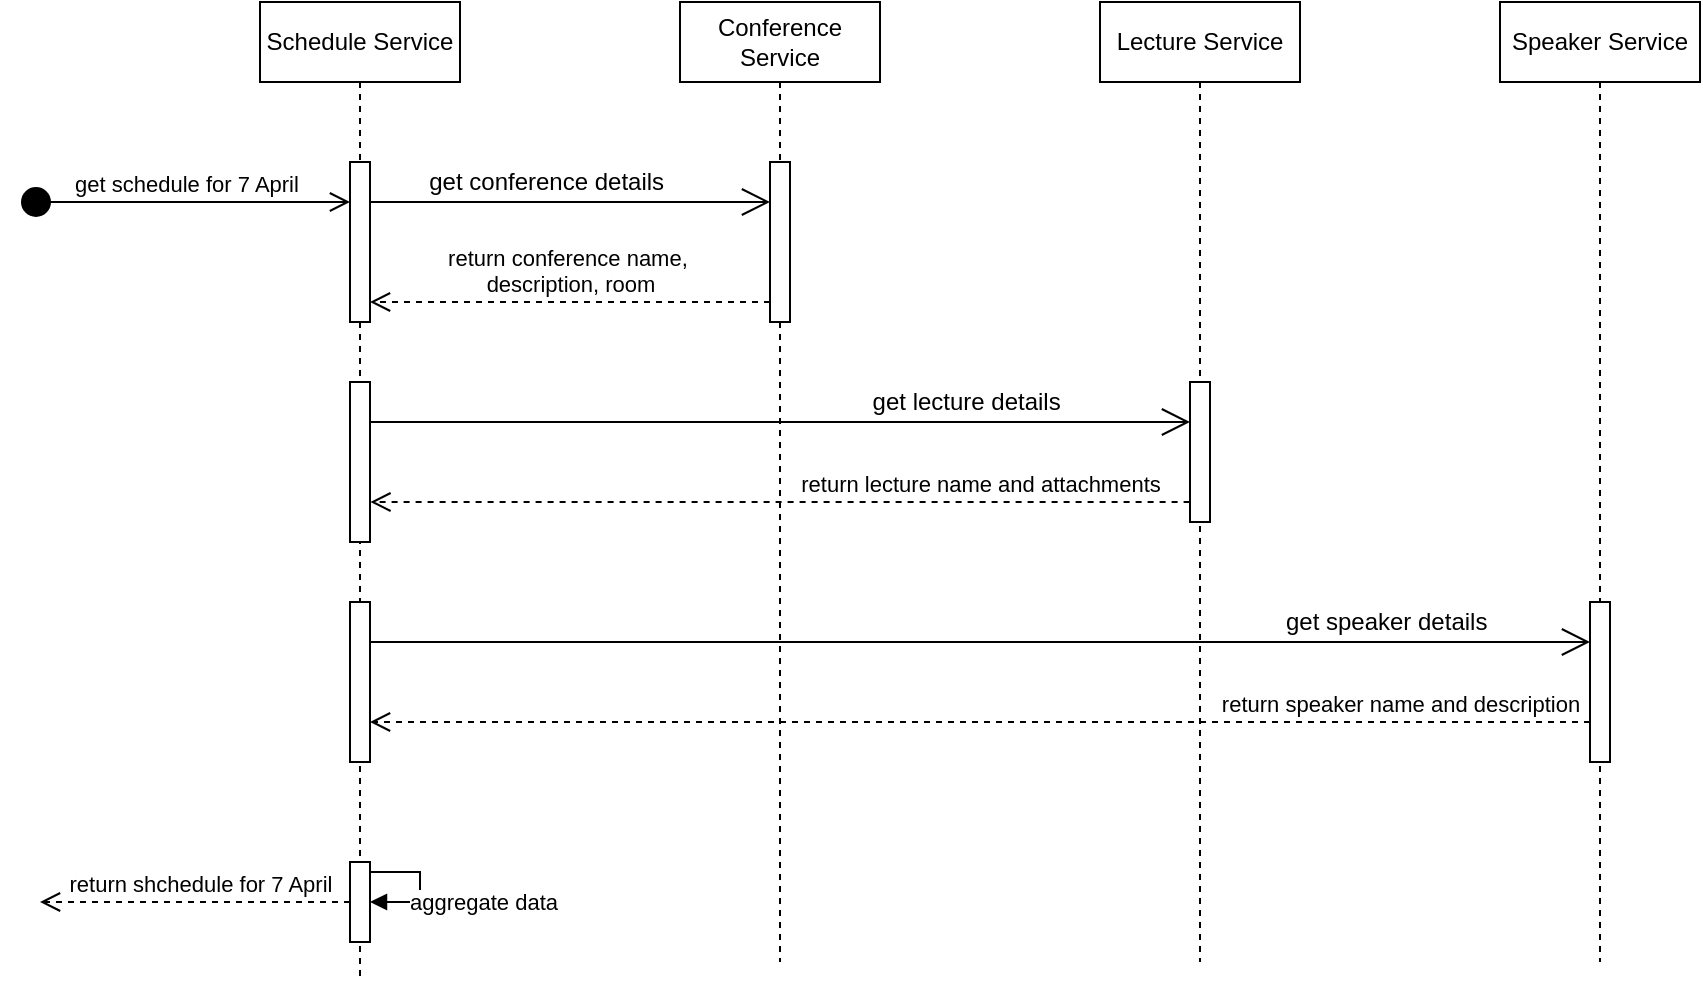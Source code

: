 <mxfile version="24.0.2" type="device">
  <diagram name="Page-1" id="2YBvvXClWsGukQMizWep">
    <mxGraphModel dx="2311" dy="759" grid="1" gridSize="10" guides="1" tooltips="1" connect="1" arrows="1" fold="1" page="1" pageScale="1" pageWidth="850" pageHeight="1100" math="0" shadow="0">
      <root>
        <mxCell id="0" />
        <mxCell id="1" parent="0" />
        <mxCell id="aM9ryv3xv72pqoxQDRHE-1" value="Schedule Service" style="shape=umlLifeline;perimeter=lifelinePerimeter;whiteSpace=wrap;html=1;container=0;dropTarget=0;collapsible=0;recursiveResize=0;outlineConnect=0;portConstraint=eastwest;newEdgeStyle={&quot;edgeStyle&quot;:&quot;elbowEdgeStyle&quot;,&quot;elbow&quot;:&quot;vertical&quot;,&quot;curved&quot;:0,&quot;rounded&quot;:0};" parent="1" vertex="1">
          <mxGeometry x="50" y="60" width="100" height="490" as="geometry" />
        </mxCell>
        <mxCell id="aM9ryv3xv72pqoxQDRHE-4" value="" style="html=1;points=[];perimeter=orthogonalPerimeter;outlineConnect=0;targetShapes=umlLifeline;portConstraint=eastwest;newEdgeStyle={&quot;edgeStyle&quot;:&quot;elbowEdgeStyle&quot;,&quot;elbow&quot;:&quot;vertical&quot;,&quot;curved&quot;:0,&quot;rounded&quot;:0};" parent="aM9ryv3xv72pqoxQDRHE-1" vertex="1">
          <mxGeometry x="45" y="80" width="10" height="80" as="geometry" />
        </mxCell>
        <mxCell id="EtjH5yh5Kp44NpdcdtG3-10" value="" style="html=1;points=[];perimeter=orthogonalPerimeter;outlineConnect=0;targetShapes=umlLifeline;portConstraint=eastwest;newEdgeStyle={&quot;edgeStyle&quot;:&quot;elbowEdgeStyle&quot;,&quot;elbow&quot;:&quot;vertical&quot;,&quot;curved&quot;:0,&quot;rounded&quot;:0};" vertex="1" parent="aM9ryv3xv72pqoxQDRHE-1">
          <mxGeometry x="45" y="190" width="10" height="80" as="geometry" />
        </mxCell>
        <mxCell id="EtjH5yh5Kp44NpdcdtG3-14" value="" style="html=1;points=[];perimeter=orthogonalPerimeter;outlineConnect=0;targetShapes=umlLifeline;portConstraint=eastwest;newEdgeStyle={&quot;edgeStyle&quot;:&quot;elbowEdgeStyle&quot;,&quot;elbow&quot;:&quot;vertical&quot;,&quot;curved&quot;:0,&quot;rounded&quot;:0};" vertex="1" parent="aM9ryv3xv72pqoxQDRHE-1">
          <mxGeometry x="45" y="300" width="10" height="80" as="geometry" />
        </mxCell>
        <mxCell id="EtjH5yh5Kp44NpdcdtG3-25" value="" style="html=1;points=[[0,0,0,0,5],[0,1,0,0,-5],[1,0,0,0,5],[1,1,0,0,-5]];perimeter=orthogonalPerimeter;outlineConnect=0;targetShapes=umlLifeline;portConstraint=eastwest;newEdgeStyle={&quot;curved&quot;:0,&quot;rounded&quot;:0};" vertex="1" parent="aM9ryv3xv72pqoxQDRHE-1">
          <mxGeometry x="45" y="430" width="10" height="40" as="geometry" />
        </mxCell>
        <mxCell id="EtjH5yh5Kp44NpdcdtG3-26" value="aggregate data" style="html=1;align=left;spacingLeft=2;endArrow=block;rounded=0;edgeStyle=orthogonalEdgeStyle;curved=0;rounded=0;exitX=1;exitY=0;exitDx=0;exitDy=5;exitPerimeter=0;" edge="1" target="EtjH5yh5Kp44NpdcdtG3-25" parent="aM9ryv3xv72pqoxQDRHE-1" source="EtjH5yh5Kp44NpdcdtG3-25">
          <mxGeometry x="0.818" y="-10" relative="1" as="geometry">
            <mxPoint x="220" y="340" as="sourcePoint" />
            <Array as="points">
              <mxPoint x="80" y="435" />
              <mxPoint x="80" y="450" />
            </Array>
            <mxPoint x="10" y="10" as="offset" />
          </mxGeometry>
        </mxCell>
        <mxCell id="aM9ryv3xv72pqoxQDRHE-5" value="Conference Service" style="shape=umlLifeline;perimeter=lifelinePerimeter;whiteSpace=wrap;html=1;container=0;dropTarget=0;collapsible=0;recursiveResize=0;outlineConnect=0;portConstraint=eastwest;newEdgeStyle={&quot;edgeStyle&quot;:&quot;elbowEdgeStyle&quot;,&quot;elbow&quot;:&quot;vertical&quot;,&quot;curved&quot;:0,&quot;rounded&quot;:0};" parent="1" vertex="1">
          <mxGeometry x="260" y="60" width="100" height="480" as="geometry" />
        </mxCell>
        <mxCell id="aM9ryv3xv72pqoxQDRHE-6" value="" style="html=1;points=[];perimeter=orthogonalPerimeter;outlineConnect=0;targetShapes=umlLifeline;portConstraint=eastwest;newEdgeStyle={&quot;edgeStyle&quot;:&quot;elbowEdgeStyle&quot;,&quot;elbow&quot;:&quot;vertical&quot;,&quot;curved&quot;:0,&quot;rounded&quot;:0};" parent="aM9ryv3xv72pqoxQDRHE-5" vertex="1">
          <mxGeometry x="45" y="80" width="10" height="80" as="geometry" />
        </mxCell>
        <mxCell id="EtjH5yh5Kp44NpdcdtG3-1" value="Lecture Service" style="shape=umlLifeline;perimeter=lifelinePerimeter;whiteSpace=wrap;html=1;container=0;dropTarget=0;collapsible=0;recursiveResize=0;outlineConnect=0;portConstraint=eastwest;newEdgeStyle={&quot;edgeStyle&quot;:&quot;elbowEdgeStyle&quot;,&quot;elbow&quot;:&quot;vertical&quot;,&quot;curved&quot;:0,&quot;rounded&quot;:0};" vertex="1" parent="1">
          <mxGeometry x="470" y="60" width="100" height="480" as="geometry" />
        </mxCell>
        <mxCell id="EtjH5yh5Kp44NpdcdtG3-2" value="" style="html=1;points=[];perimeter=orthogonalPerimeter;outlineConnect=0;targetShapes=umlLifeline;portConstraint=eastwest;newEdgeStyle={&quot;edgeStyle&quot;:&quot;elbowEdgeStyle&quot;,&quot;elbow&quot;:&quot;vertical&quot;,&quot;curved&quot;:0,&quot;rounded&quot;:0};" vertex="1" parent="EtjH5yh5Kp44NpdcdtG3-1">
          <mxGeometry x="45" y="190" width="10" height="70" as="geometry" />
        </mxCell>
        <mxCell id="EtjH5yh5Kp44NpdcdtG3-4" value="Speaker Service" style="shape=umlLifeline;perimeter=lifelinePerimeter;whiteSpace=wrap;html=1;container=0;dropTarget=0;collapsible=0;recursiveResize=0;outlineConnect=0;portConstraint=eastwest;newEdgeStyle={&quot;edgeStyle&quot;:&quot;elbowEdgeStyle&quot;,&quot;elbow&quot;:&quot;vertical&quot;,&quot;curved&quot;:0,&quot;rounded&quot;:0};" vertex="1" parent="1">
          <mxGeometry x="670" y="60" width="100" height="480" as="geometry" />
        </mxCell>
        <mxCell id="EtjH5yh5Kp44NpdcdtG3-5" value="" style="html=1;points=[];perimeter=orthogonalPerimeter;outlineConnect=0;targetShapes=umlLifeline;portConstraint=eastwest;newEdgeStyle={&quot;edgeStyle&quot;:&quot;elbowEdgeStyle&quot;,&quot;elbow&quot;:&quot;vertical&quot;,&quot;curved&quot;:0,&quot;rounded&quot;:0};" vertex="1" parent="EtjH5yh5Kp44NpdcdtG3-4">
          <mxGeometry x="45" y="300" width="10" height="80" as="geometry" />
        </mxCell>
        <mxCell id="EtjH5yh5Kp44NpdcdtG3-7" value="" style="endArrow=open;endFill=1;endSize=12;html=1;rounded=0;" edge="1" parent="1" target="aM9ryv3xv72pqoxQDRHE-6">
          <mxGeometry width="160" relative="1" as="geometry">
            <mxPoint x="105" y="160" as="sourcePoint" />
            <mxPoint x="300" y="160" as="targetPoint" />
          </mxGeometry>
        </mxCell>
        <mxCell id="EtjH5yh5Kp44NpdcdtG3-8" value="return conference name,&amp;nbsp;&lt;div&gt;description, room&lt;/div&gt;" style="html=1;verticalAlign=bottom;endArrow=open;dashed=1;endSize=8;curved=0;rounded=0;" edge="1" parent="1">
          <mxGeometry relative="1" as="geometry">
            <mxPoint x="305" y="210" as="sourcePoint" />
            <mxPoint x="105" y="210" as="targetPoint" />
          </mxGeometry>
        </mxCell>
        <mxCell id="EtjH5yh5Kp44NpdcdtG3-9" value="get conference details&amp;nbsp;" style="text;html=1;align=center;verticalAlign=middle;whiteSpace=wrap;rounded=0;" vertex="1" parent="1">
          <mxGeometry x="130" y="140" width="130" height="20" as="geometry" />
        </mxCell>
        <mxCell id="EtjH5yh5Kp44NpdcdtG3-11" value="" style="endArrow=open;endFill=1;endSize=12;html=1;rounded=0;" edge="1" parent="1" target="EtjH5yh5Kp44NpdcdtG3-2">
          <mxGeometry width="160" relative="1" as="geometry">
            <mxPoint x="105" y="270" as="sourcePoint" />
            <mxPoint x="510" y="270" as="targetPoint" />
          </mxGeometry>
        </mxCell>
        <mxCell id="EtjH5yh5Kp44NpdcdtG3-12" value="get lecture details&amp;nbsp;" style="text;html=1;align=center;verticalAlign=middle;whiteSpace=wrap;rounded=0;" vertex="1" parent="1">
          <mxGeometry x="350" y="250" width="110" height="20" as="geometry" />
        </mxCell>
        <mxCell id="EtjH5yh5Kp44NpdcdtG3-13" value="return lecture name and attachments" style="html=1;verticalAlign=bottom;endArrow=open;dashed=1;endSize=8;curved=0;rounded=0;" edge="1" parent="1">
          <mxGeometry x="-0.488" relative="1" as="geometry">
            <mxPoint x="514.8" y="310" as="sourcePoint" />
            <mxPoint x="105.207" y="310" as="targetPoint" />
            <mxPoint as="offset" />
          </mxGeometry>
        </mxCell>
        <mxCell id="EtjH5yh5Kp44NpdcdtG3-15" value="" style="endArrow=open;endFill=1;endSize=12;html=1;rounded=0;" edge="1" parent="1" target="EtjH5yh5Kp44NpdcdtG3-5">
          <mxGeometry width="160" relative="1" as="geometry">
            <mxPoint x="105" y="380" as="sourcePoint" />
            <mxPoint x="710" y="380" as="targetPoint" />
          </mxGeometry>
        </mxCell>
        <mxCell id="EtjH5yh5Kp44NpdcdtG3-16" value="return speaker name and description" style="html=1;verticalAlign=bottom;endArrow=open;dashed=1;endSize=8;curved=0;rounded=0;" edge="1" parent="1" target="EtjH5yh5Kp44NpdcdtG3-14">
          <mxGeometry x="-0.689" relative="1" as="geometry">
            <mxPoint x="715" y="420" as="sourcePoint" />
            <mxPoint x="110" y="420" as="targetPoint" />
            <mxPoint as="offset" />
          </mxGeometry>
        </mxCell>
        <mxCell id="EtjH5yh5Kp44NpdcdtG3-17" value="get speaker details&amp;nbsp;" style="text;html=1;align=center;verticalAlign=middle;whiteSpace=wrap;rounded=0;" vertex="1" parent="1">
          <mxGeometry x="560" y="360" width="110" height="20" as="geometry" />
        </mxCell>
        <mxCell id="EtjH5yh5Kp44NpdcdtG3-23" value="get schedule for 7 April" style="html=1;verticalAlign=bottom;startArrow=circle;startFill=1;endArrow=open;startSize=6;endSize=8;curved=0;rounded=0;" edge="1" parent="1" target="aM9ryv3xv72pqoxQDRHE-4">
          <mxGeometry width="80" relative="1" as="geometry">
            <mxPoint x="-70" y="160" as="sourcePoint" />
            <mxPoint x="90" y="160" as="targetPoint" />
          </mxGeometry>
        </mxCell>
        <mxCell id="EtjH5yh5Kp44NpdcdtG3-24" value="return shchedule for 7 April" style="html=1;verticalAlign=bottom;endArrow=open;dashed=1;endSize=8;curved=0;rounded=0;" edge="1" parent="1">
          <mxGeometry x="-0.032" relative="1" as="geometry">
            <mxPoint x="95" y="510" as="sourcePoint" />
            <mxPoint x="-60" y="510" as="targetPoint" />
            <mxPoint as="offset" />
          </mxGeometry>
        </mxCell>
      </root>
    </mxGraphModel>
  </diagram>
</mxfile>
